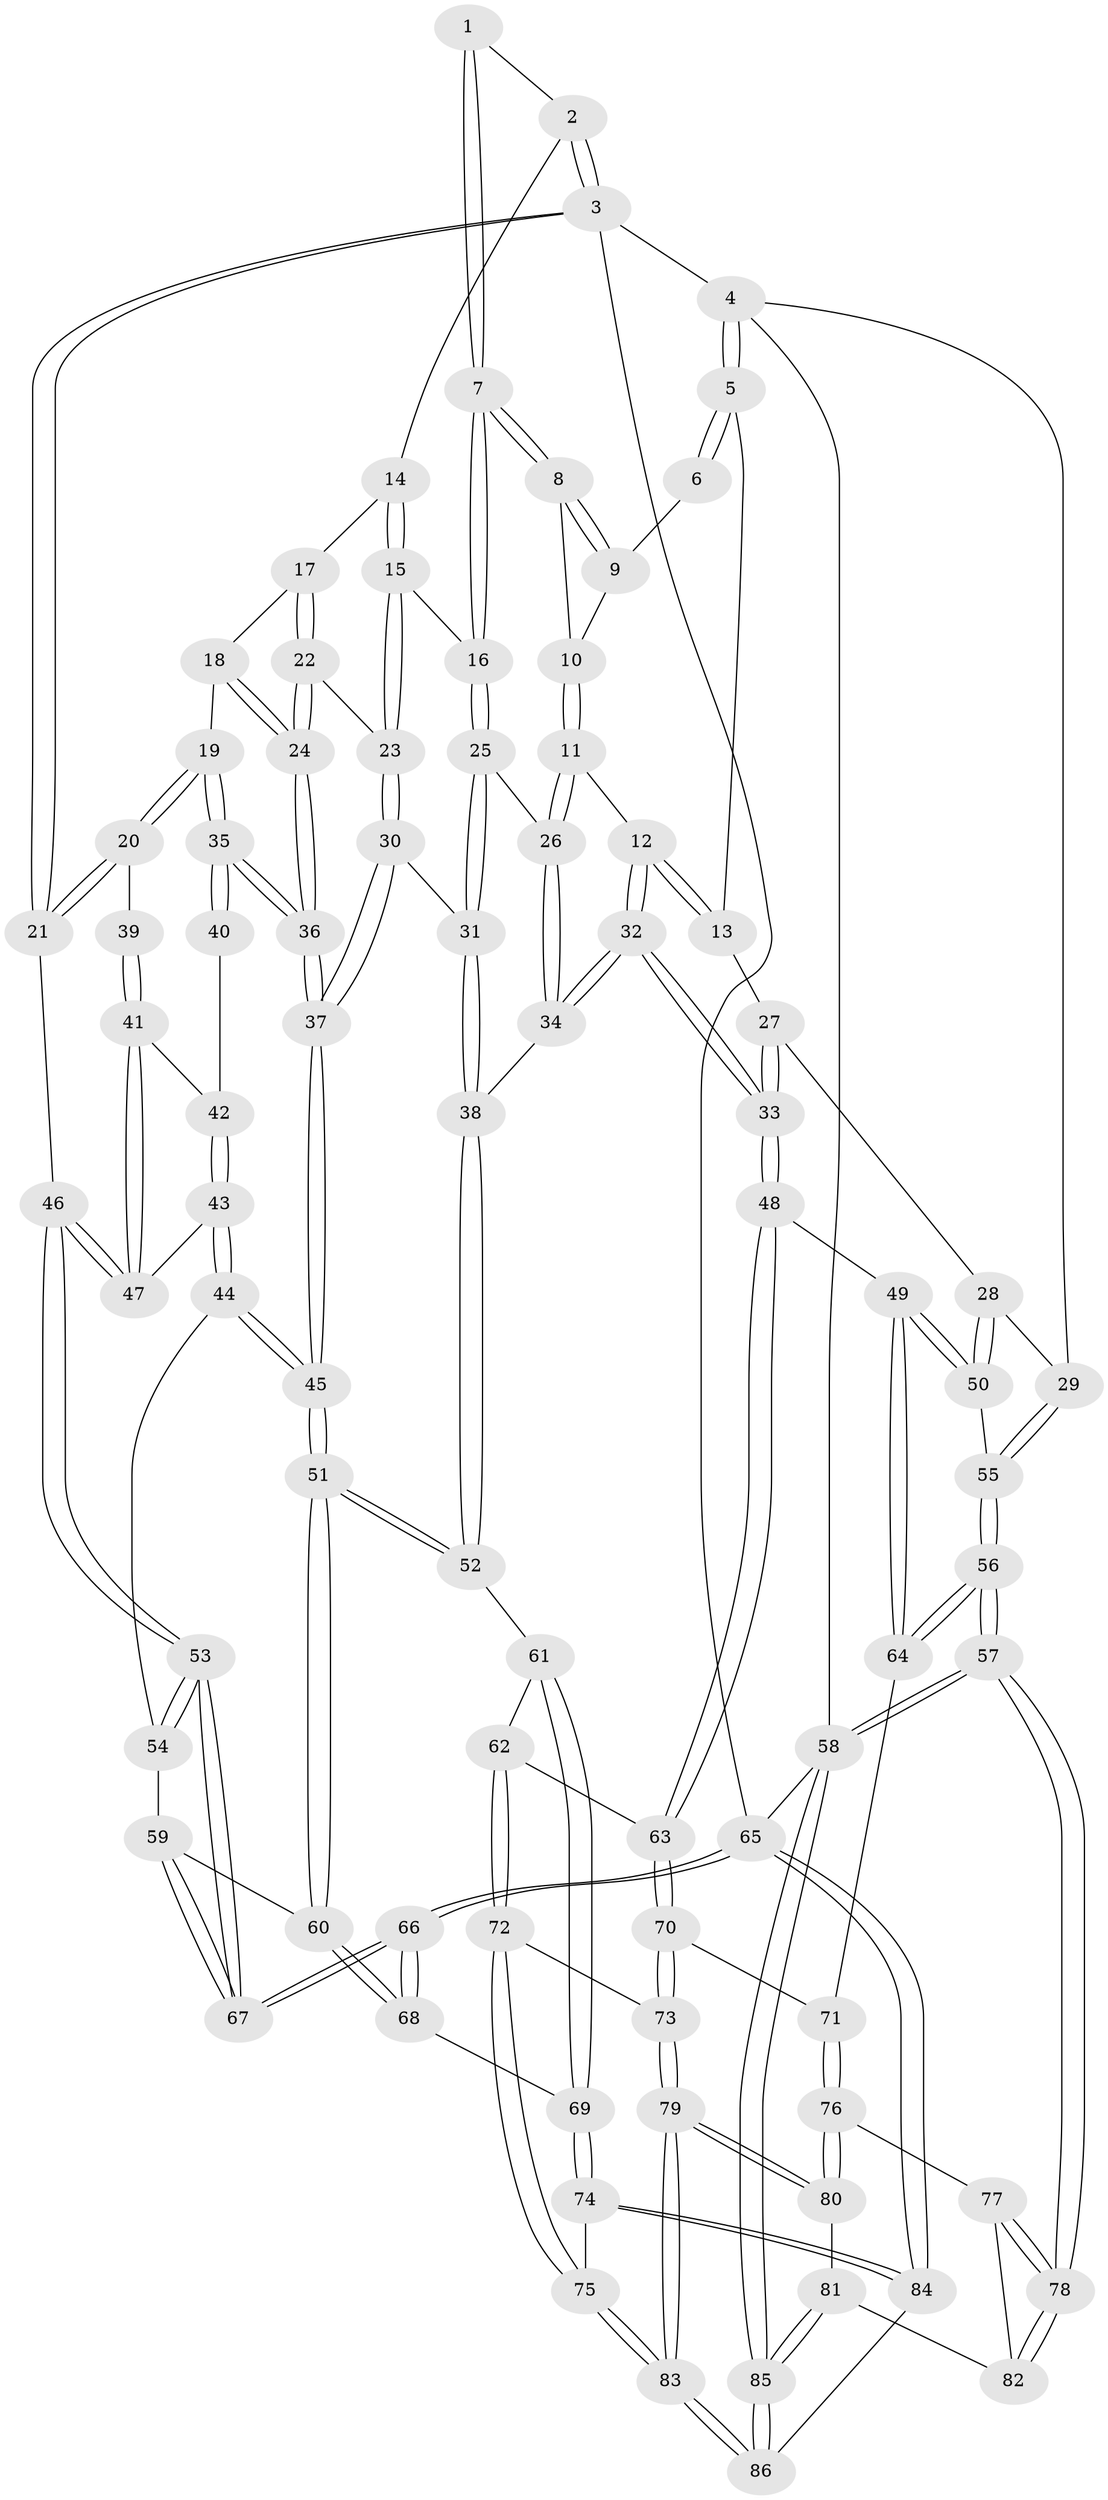 // coarse degree distribution, {3: 0.5925925925925926, 6: 0.07407407407407407, 2: 0.037037037037037035, 4: 0.2222222222222222, 5: 0.07407407407407407}
// Generated by graph-tools (version 1.1) at 2025/54/03/04/25 22:54:30]
// undirected, 86 vertices, 212 edges
graph export_dot {
  node [color=gray90,style=filled];
  1 [pos="+0.5805275830324998+0"];
  2 [pos="+0.7743694774004741+0"];
  3 [pos="+1+0"];
  4 [pos="+0+0"];
  5 [pos="+0.16389747994757328+0"];
  6 [pos="+0.5358572609059946+0"];
  7 [pos="+0.590736760119315+0.1341467041571527"];
  8 [pos="+0.5827527045939941+0.1292485686768855"];
  9 [pos="+0.5395164448476357+0.034699101984405734"];
  10 [pos="+0.4775090866689596+0.10312326313443461"];
  11 [pos="+0.3415156711575183+0.1026745284382035"];
  12 [pos="+0.32149526390947397+0.09338020848029883"];
  13 [pos="+0.27591096124927633+0.042174954506942273"];
  14 [pos="+0.7754528218680682+0"];
  15 [pos="+0.6504011374837244+0.15643700157237914"];
  16 [pos="+0.6180904666794905+0.15849309556196947"];
  17 [pos="+0.8571841067553845+0.07206277193927534"];
  18 [pos="+0.8724275555256774+0.09380049886706211"];
  19 [pos="+0.9569879976106451+0.1634056581806165"];
  20 [pos="+1+0.17251136260225794"];
  21 [pos="+1+0.1499697169579584"];
  22 [pos="+0.6902401413125762+0.1857561244125787"];
  23 [pos="+0.6776385830772208+0.1786889920507458"];
  24 [pos="+0.7530028943903155+0.2534118247982745"];
  25 [pos="+0.5337966438544943+0.24151233624492474"];
  26 [pos="+0.46916242879679865+0.22160829157019132"];
  27 [pos="+0.22924254398538824+0.1406773256768352"];
  28 [pos="+0.13267151172398406+0.3015070685496744"];
  29 [pos="+0+0"];
  30 [pos="+0.6067310095006188+0.34451404576227207"];
  31 [pos="+0.5507962972327178+0.34442344387122154"];
  32 [pos="+0.34200106871056574+0.4375920657740409"];
  33 [pos="+0.2643213075643925+0.47246872386438526"];
  34 [pos="+0.34330119261594516+0.43758686332683266"];
  35 [pos="+0.8152354462516682+0.3203763582637479"];
  36 [pos="+0.794282883872142+0.3312223773126685"];
  37 [pos="+0.7749740917724866+0.38871221516822496"];
  38 [pos="+0.460355080833168+0.45788215335704324"];
  39 [pos="+0.9688277104021943+0.3147792627341226"];
  40 [pos="+0.9328606643544819+0.3326324788095731"];
  41 [pos="+1+0.37929489970617014"];
  42 [pos="+0.9447633994541855+0.34972135639946683"];
  43 [pos="+0.9578085683076708+0.4218753334435958"];
  44 [pos="+0.8735424459862992+0.48106615085268134"];
  45 [pos="+0.7872687472754563+0.4896360246902756"];
  46 [pos="+1+0.4109616070742089"];
  47 [pos="+1+0.4011186104298431"];
  48 [pos="+0.24344969122733692+0.4835416134897363"];
  49 [pos="+0.21906906136853727+0.47579763619116194"];
  50 [pos="+0.15689699481643757+0.41879829046483275"];
  51 [pos="+0.7565084806113092+0.5588531169863509"];
  52 [pos="+0.503234952428763+0.50433180093988"];
  53 [pos="+1+0.5020371315378869"];
  54 [pos="+0.9658248806459414+0.5109629254418159"];
  55 [pos="+0+0.39511758993673785"];
  56 [pos="+0+0.6536665201634535"];
  57 [pos="+0+0.928380645966591"];
  58 [pos="+0+1"];
  59 [pos="+0.9825595487510774+0.635778124902456"];
  60 [pos="+0.7636668545378023+0.6033135785546022"];
  61 [pos="+0.4930529104222294+0.5971995515412273"];
  62 [pos="+0.45133057487963213+0.6962425991417333"];
  63 [pos="+0.25801018877254767+0.6077113247354662"];
  64 [pos="+0.00829841889585511+0.6128397810082109"];
  65 [pos="+1+1"];
  66 [pos="+1+0.8787773623515546"];
  67 [pos="+1+0.7815498564054635"];
  68 [pos="+0.7356106457764551+0.7655228899132698"];
  69 [pos="+0.7223330871428697+0.7811071738961011"];
  70 [pos="+0.23921312728616143+0.6712709280203382"];
  71 [pos="+0.17464230726621552+0.7564143455369984"];
  72 [pos="+0.47328592993303437+0.7734442909140539"];
  73 [pos="+0.39617714057998255+0.8151847165495844"];
  74 [pos="+0.709486958711206+0.8002513617073838"];
  75 [pos="+0.5487954410914663+0.8013816386374254"];
  76 [pos="+0.1709449977043104+0.7681311334349639"];
  77 [pos="+0.14556918612886918+0.7827554781807763"];
  78 [pos="+0+0.9114795169826428"];
  79 [pos="+0.321685330980726+0.921154017181845"];
  80 [pos="+0.27815533260609393+0.9001638378034644"];
  81 [pos="+0.15909712601041898+0.9507805660147233"];
  82 [pos="+0.13453022871665868+0.9323783226771765"];
  83 [pos="+0.4007434132818945+1"];
  84 [pos="+0.7409699843128649+1"];
  85 [pos="+0.07716252990213597+1"];
  86 [pos="+0.403635715058077+1"];
  1 -- 2;
  1 -- 7;
  1 -- 7;
  2 -- 3;
  2 -- 3;
  2 -- 14;
  3 -- 4;
  3 -- 21;
  3 -- 21;
  3 -- 65;
  4 -- 5;
  4 -- 5;
  4 -- 29;
  4 -- 58;
  5 -- 6;
  5 -- 6;
  5 -- 13;
  6 -- 9;
  7 -- 8;
  7 -- 8;
  7 -- 16;
  7 -- 16;
  8 -- 9;
  8 -- 9;
  8 -- 10;
  9 -- 10;
  10 -- 11;
  10 -- 11;
  11 -- 12;
  11 -- 26;
  11 -- 26;
  12 -- 13;
  12 -- 13;
  12 -- 32;
  12 -- 32;
  13 -- 27;
  14 -- 15;
  14 -- 15;
  14 -- 17;
  15 -- 16;
  15 -- 23;
  15 -- 23;
  16 -- 25;
  16 -- 25;
  17 -- 18;
  17 -- 22;
  17 -- 22;
  18 -- 19;
  18 -- 24;
  18 -- 24;
  19 -- 20;
  19 -- 20;
  19 -- 35;
  19 -- 35;
  20 -- 21;
  20 -- 21;
  20 -- 39;
  21 -- 46;
  22 -- 23;
  22 -- 24;
  22 -- 24;
  23 -- 30;
  23 -- 30;
  24 -- 36;
  24 -- 36;
  25 -- 26;
  25 -- 31;
  25 -- 31;
  26 -- 34;
  26 -- 34;
  27 -- 28;
  27 -- 33;
  27 -- 33;
  28 -- 29;
  28 -- 50;
  28 -- 50;
  29 -- 55;
  29 -- 55;
  30 -- 31;
  30 -- 37;
  30 -- 37;
  31 -- 38;
  31 -- 38;
  32 -- 33;
  32 -- 33;
  32 -- 34;
  32 -- 34;
  33 -- 48;
  33 -- 48;
  34 -- 38;
  35 -- 36;
  35 -- 36;
  35 -- 40;
  35 -- 40;
  36 -- 37;
  36 -- 37;
  37 -- 45;
  37 -- 45;
  38 -- 52;
  38 -- 52;
  39 -- 41;
  39 -- 41;
  40 -- 42;
  41 -- 42;
  41 -- 47;
  41 -- 47;
  42 -- 43;
  42 -- 43;
  43 -- 44;
  43 -- 44;
  43 -- 47;
  44 -- 45;
  44 -- 45;
  44 -- 54;
  45 -- 51;
  45 -- 51;
  46 -- 47;
  46 -- 47;
  46 -- 53;
  46 -- 53;
  48 -- 49;
  48 -- 63;
  48 -- 63;
  49 -- 50;
  49 -- 50;
  49 -- 64;
  49 -- 64;
  50 -- 55;
  51 -- 52;
  51 -- 52;
  51 -- 60;
  51 -- 60;
  52 -- 61;
  53 -- 54;
  53 -- 54;
  53 -- 67;
  53 -- 67;
  54 -- 59;
  55 -- 56;
  55 -- 56;
  56 -- 57;
  56 -- 57;
  56 -- 64;
  56 -- 64;
  57 -- 58;
  57 -- 58;
  57 -- 78;
  57 -- 78;
  58 -- 85;
  58 -- 85;
  58 -- 65;
  59 -- 60;
  59 -- 67;
  59 -- 67;
  60 -- 68;
  60 -- 68;
  61 -- 62;
  61 -- 69;
  61 -- 69;
  62 -- 63;
  62 -- 72;
  62 -- 72;
  63 -- 70;
  63 -- 70;
  64 -- 71;
  65 -- 66;
  65 -- 66;
  65 -- 84;
  65 -- 84;
  66 -- 67;
  66 -- 67;
  66 -- 68;
  66 -- 68;
  68 -- 69;
  69 -- 74;
  69 -- 74;
  70 -- 71;
  70 -- 73;
  70 -- 73;
  71 -- 76;
  71 -- 76;
  72 -- 73;
  72 -- 75;
  72 -- 75;
  73 -- 79;
  73 -- 79;
  74 -- 75;
  74 -- 84;
  74 -- 84;
  75 -- 83;
  75 -- 83;
  76 -- 77;
  76 -- 80;
  76 -- 80;
  77 -- 78;
  77 -- 78;
  77 -- 82;
  78 -- 82;
  78 -- 82;
  79 -- 80;
  79 -- 80;
  79 -- 83;
  79 -- 83;
  80 -- 81;
  81 -- 82;
  81 -- 85;
  81 -- 85;
  83 -- 86;
  83 -- 86;
  84 -- 86;
  85 -- 86;
  85 -- 86;
}

